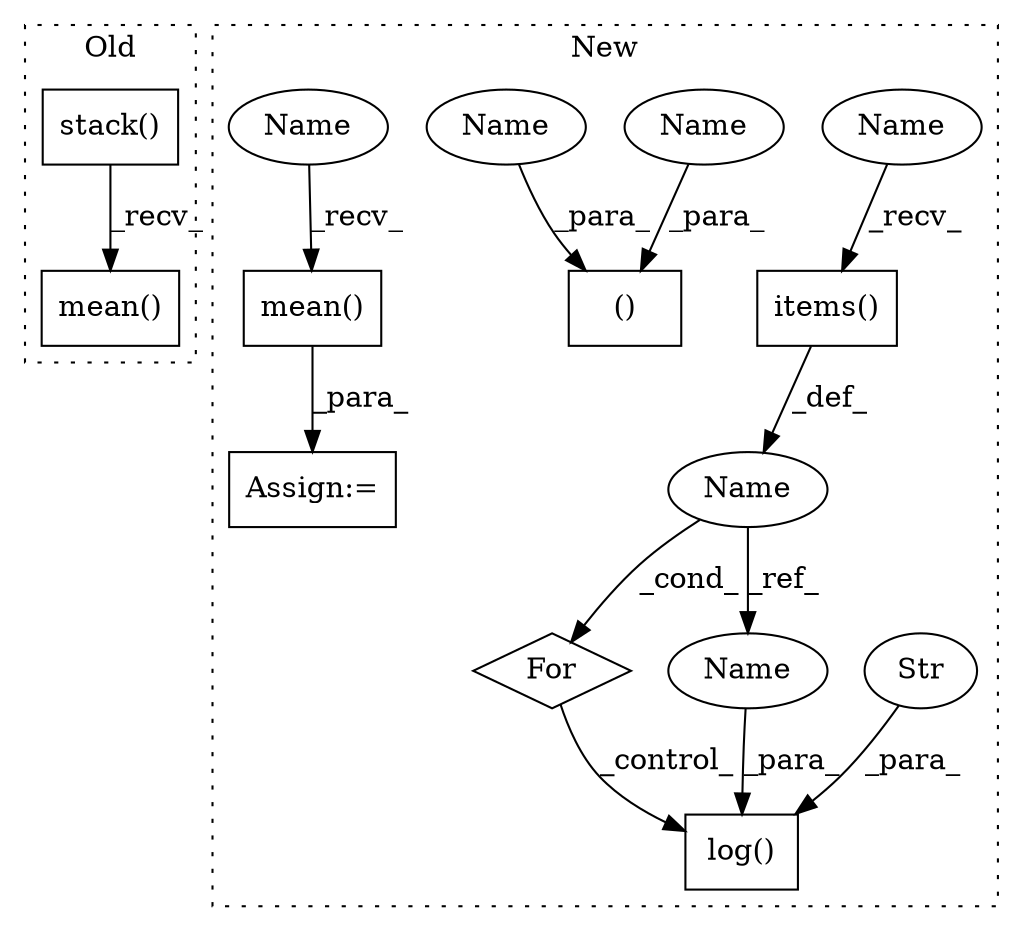 digraph G {
subgraph cluster0 {
1 [label="stack()" a="75" s="2535,2554" l="12,1" shape="box"];
10 [label="mean()" a="75" s="2535" l="27" shape="box"];
label = "Old";
style="dotted";
}
subgraph cluster1 {
2 [label="mean()" a="75" s="3095" l="17" shape="box"];
3 [label="Assign:=" a="68" s="3092" l="3" shape="box"];
4 [label="()" a="54" s="3045" l="20" shape="box"];
5 [label="items()" a="75" s="3219" l="26" shape="box"];
6 [label="log()" a="75" s="3259,3293" l="9,31" shape="box"];
7 [label="Str" a="66" s="3268" l="13" shape="ellipse"];
8 [label="Name" a="87" s="3205" l="10" shape="ellipse"];
9 [label="For" a="107" s="3196,3245" l="4,14" shape="diamond"];
11 [label="Name" a="87" s="3283" l="10" shape="ellipse"];
12 [label="Name" a="87" s="3047" l="18" shape="ellipse"];
13 [label="Name" a="87" s="3219" l="18" shape="ellipse"];
14 [label="Name" a="87" s="3095" l="10" shape="ellipse"];
15 [label="Name" a="87" s="3035" l="10" shape="ellipse"];
label = "New";
style="dotted";
}
1 -> 10 [label="_recv_"];
2 -> 3 [label="_para_"];
5 -> 8 [label="_def_"];
7 -> 6 [label="_para_"];
8 -> 9 [label="_cond_"];
8 -> 11 [label="_ref_"];
9 -> 6 [label="_control_"];
11 -> 6 [label="_para_"];
12 -> 4 [label="_para_"];
13 -> 5 [label="_recv_"];
14 -> 2 [label="_recv_"];
15 -> 4 [label="_para_"];
}